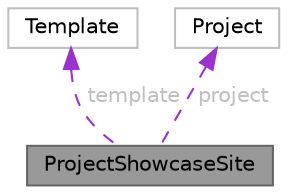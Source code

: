 digraph "ProjectShowcaseSite"
{
 // LATEX_PDF_SIZE
  bgcolor="transparent";
  edge [fontname=Helvetica,fontsize=10,labelfontname=Helvetica,labelfontsize=10];
  node [fontname=Helvetica,fontsize=10,shape=box,height=0.2,width=0.4];
  Node1 [id="Node000001",label="ProjectShowcaseSite",height=0.2,width=0.4,color="gray40", fillcolor="grey60", style="filled", fontcolor="black",tooltip=" "];
  Node2 -> Node1 [id="edge1_Node000001_Node000002",dir="back",color="darkorchid3",style="dashed",tooltip=" ",label=" template",fontcolor="grey" ];
  Node2 [id="Node000002",label="Template",height=0.2,width=0.4,color="grey75", fillcolor="white", style="filled",URL="$structTemplate.html",tooltip=" "];
  Node3 -> Node1 [id="edge2_Node000001_Node000003",dir="back",color="darkorchid3",style="dashed",tooltip=" ",label=" project",fontcolor="grey" ];
  Node3 [id="Node000003",label="Project",height=0.2,width=0.4,color="grey75", fillcolor="white", style="filled",URL="$structProject.html",tooltip=" "];
}

